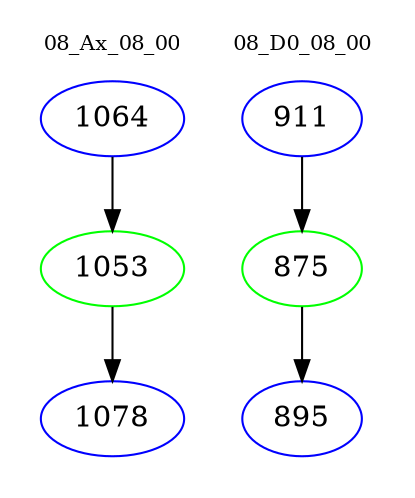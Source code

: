 digraph{
subgraph cluster_0 {
color = white
label = "08_Ax_08_00";
fontsize=10;
T0_1064 [label="1064", color="blue"]
T0_1064 -> T0_1053 [color="black"]
T0_1053 [label="1053", color="green"]
T0_1053 -> T0_1078 [color="black"]
T0_1078 [label="1078", color="blue"]
}
subgraph cluster_1 {
color = white
label = "08_D0_08_00";
fontsize=10;
T1_911 [label="911", color="blue"]
T1_911 -> T1_875 [color="black"]
T1_875 [label="875", color="green"]
T1_875 -> T1_895 [color="black"]
T1_895 [label="895", color="blue"]
}
}
